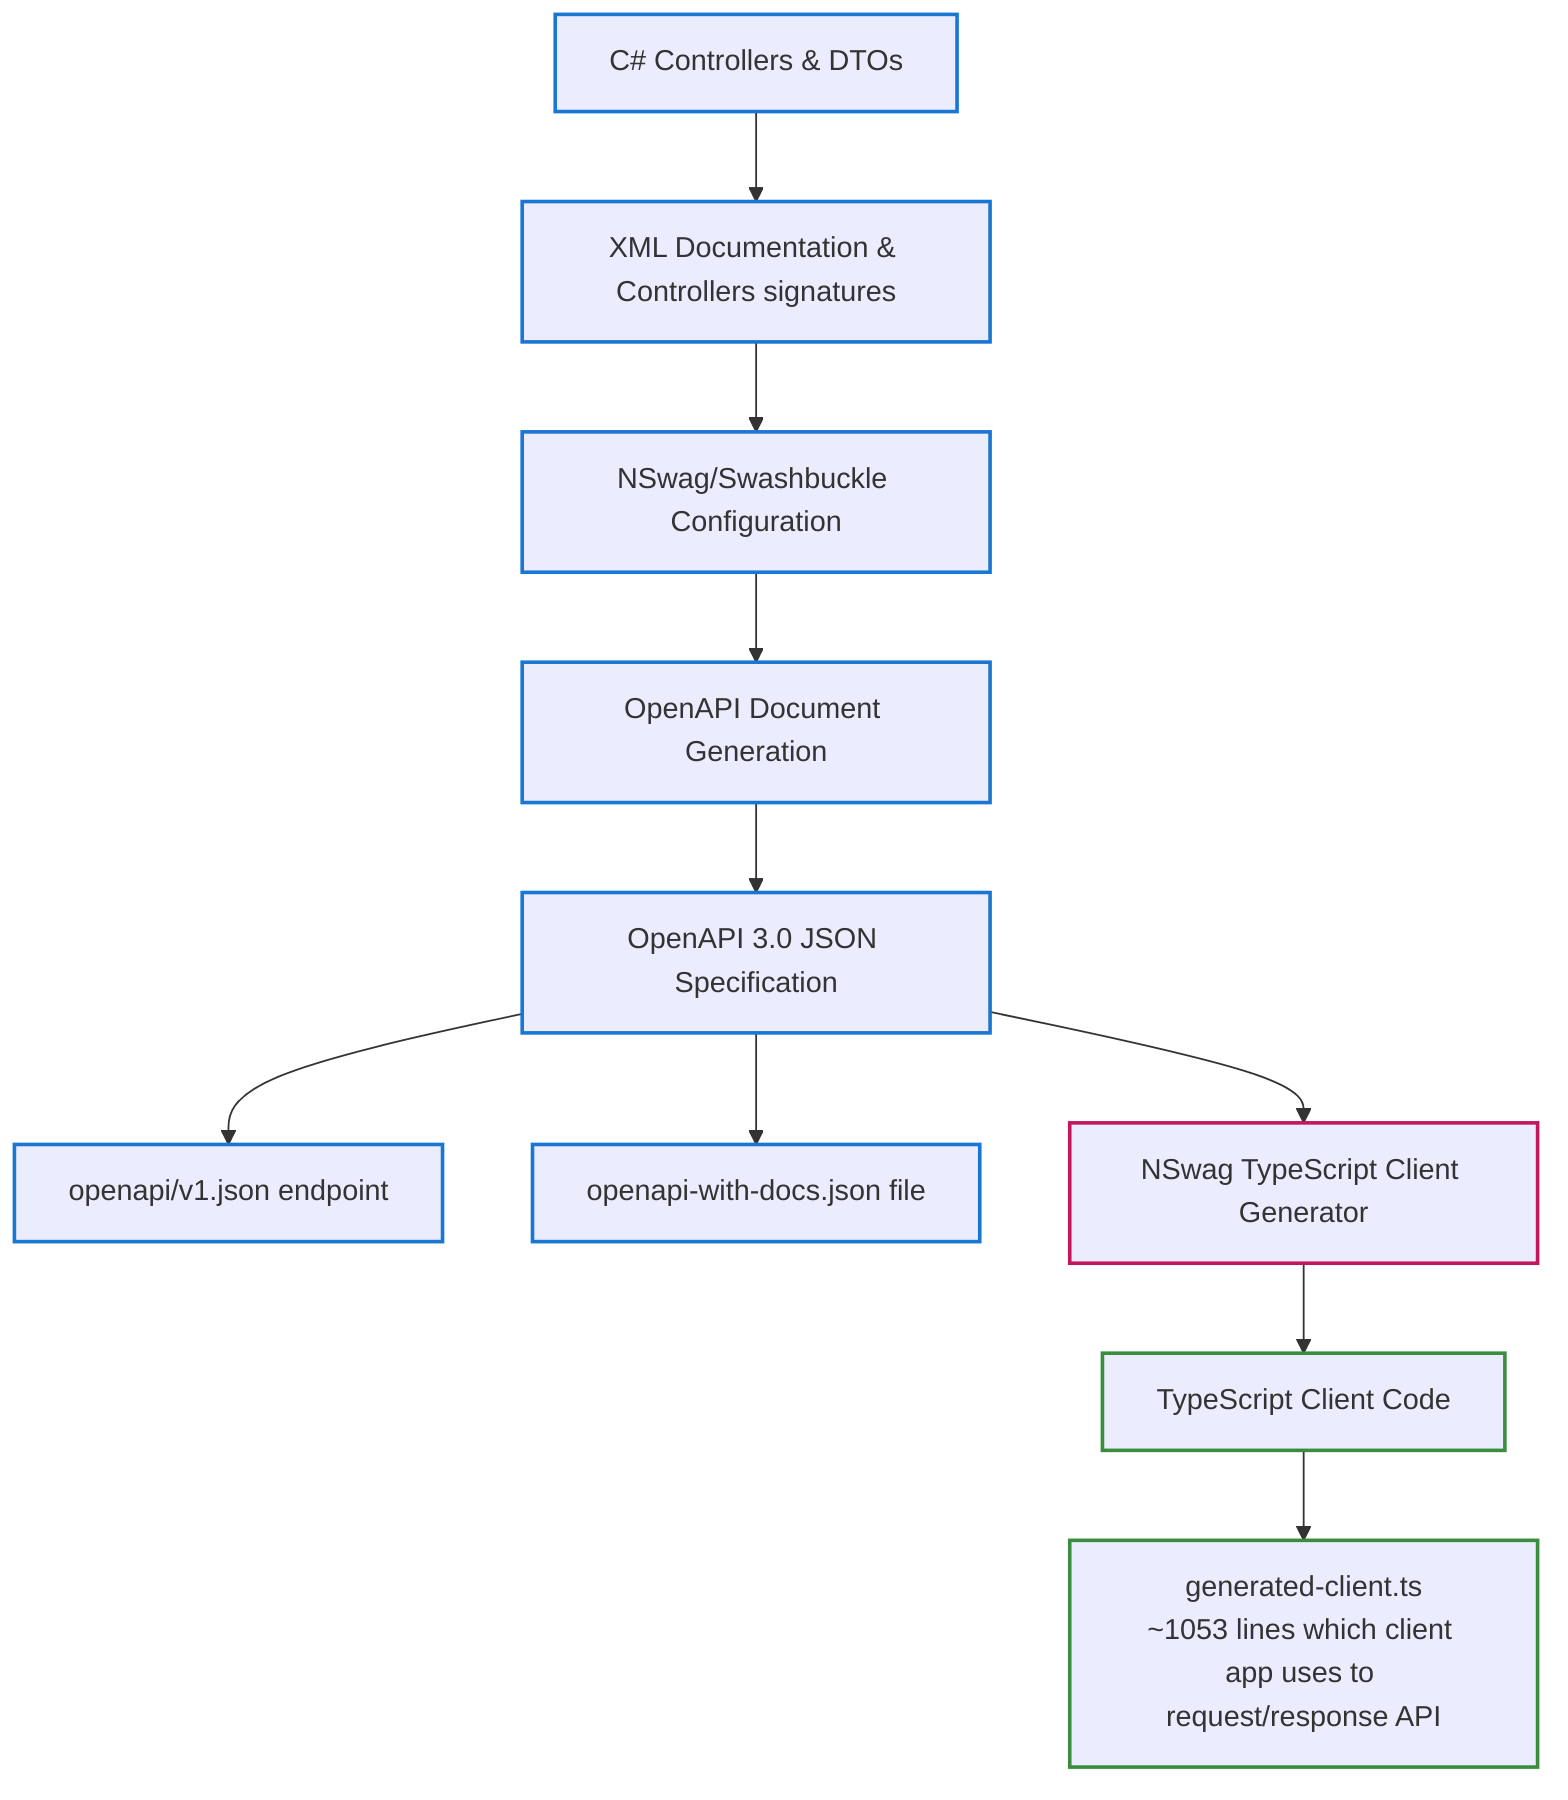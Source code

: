 graph TD
    A[C# Controllers & DTOs] --> B[XML Documentation & Controllers signatures]
    B --> D[NSwag/Swashbuckle Configuration]
    D --> E[OpenAPI Document Generation]
    E --> F[OpenAPI 3.0 JSON Specification]
    F --> G[openapi/v1.json endpoint]
    F --> H[openapi-with-docs.json file]
    F --> I[NSwag TypeScript Client Generator]
    I --> J[TypeScript Client Code]
    J --> K["generated-client.ts<br/>~1053 lines which client app uses to request/response API"]
    

    classDef serverSide stroke:#1976d2,stroke-width:2px
    classDef clientSide stroke:#388e3c,stroke-width:2px
    classDef generation stroke:#c2185b,stroke-width:2px
    classDef config stroke:#f57c00,stroke-width:2px
    
    class A,B,C,D,E,F,G,H,L,M,N,O serverSide
    class J,K,S,T,U,V,W,X,Y,Z,AA,BB clientSide
    class I generation
    class P,Q,R config